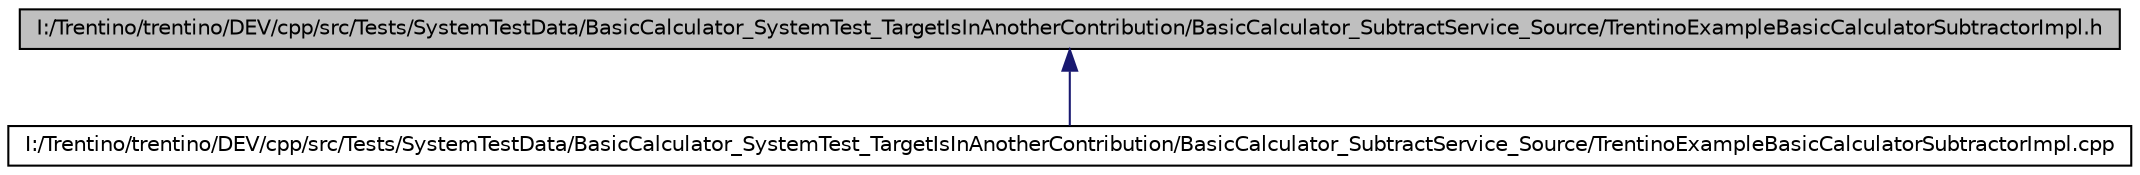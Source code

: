 digraph G
{
  edge [fontname="Helvetica",fontsize="10",labelfontname="Helvetica",labelfontsize="10"];
  node [fontname="Helvetica",fontsize="10",shape=record];
  Node1 [label="I:/Trentino/trentino/DEV/cpp/src/Tests/SystemTestData/BasicCalculator_SystemTest_TargetIsInAnotherContribution/BasicCalculator_SubtractService_Source/TrentinoExampleBasicCalculatorSubtractorImpl.h",height=0.2,width=0.4,color="black", fillcolor="grey75", style="filled" fontcolor="black"];
  Node1 -> Node2 [dir="back",color="midnightblue",fontsize="10",style="solid",fontname="Helvetica"];
  Node2 [label="I:/Trentino/trentino/DEV/cpp/src/Tests/SystemTestData/BasicCalculator_SystemTest_TargetIsInAnotherContribution/BasicCalculator_SubtractService_Source/TrentinoExampleBasicCalculatorSubtractorImpl.cpp",height=0.2,width=0.4,color="black", fillcolor="white", style="filled",URL="$_trentino_example_basic_calculator_subtractor_impl_8cpp.html"];
}
